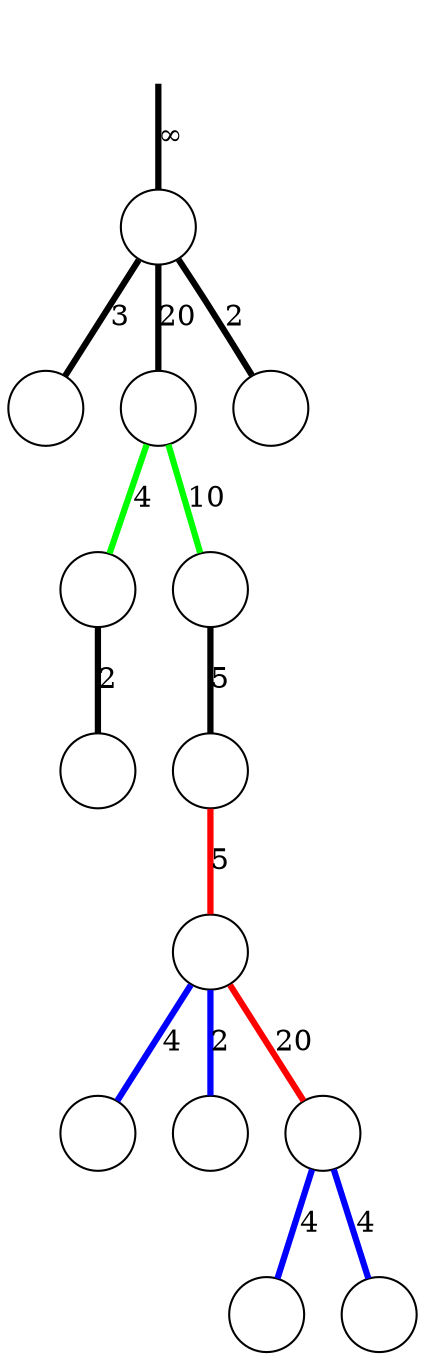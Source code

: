 digraph
{
	node [shape=circle, label=""];
	edge [dir=both, arrowtail=none, arrowhead=none, penwidth=3];

	r -> n00 [label="&infin;"];
	n00 -> n10 [label=3];
	n00 -> n11 [label=20];
	n00 -> n12 [label=2];
	n11 -> n20 [label=4, color=green];
	n11 -> n21 [label=10, color=green];
	n20 -> n30 [label=2];
	n21 -> n31 [label=5];
	n31 -> n40 [label=5, color=red];
	n40 -> n50 [label=4, color=blue];
	n40 -> n51 [label=2, color=blue];
	n40 -> n52 [label=20, color=red];
	n52 -> n60 [label=4, color=blue];
	n52 -> n61 [label=4, color=blue];

	r [style=invisible];
}
